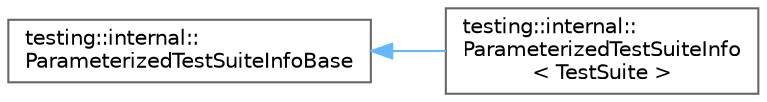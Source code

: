 digraph "Graphical Class Hierarchy"
{
 // LATEX_PDF_SIZE
  bgcolor="transparent";
  edge [fontname=Helvetica,fontsize=10,labelfontname=Helvetica,labelfontsize=10];
  node [fontname=Helvetica,fontsize=10,shape=box,height=0.2,width=0.4];
  rankdir="LR";
  Node0 [id="Node000000",label="testing::internal::\lParameterizedTestSuiteInfoBase",height=0.2,width=0.4,color="grey40", fillcolor="white", style="filled",URL="$classtesting_1_1internal_1_1ParameterizedTestSuiteInfoBase.html",tooltip=" "];
  Node0 -> Node1 [id="edge483_Node000000_Node000001",dir="back",color="steelblue1",style="solid",tooltip=" "];
  Node1 [id="Node000001",label="testing::internal::\lParameterizedTestSuiteInfo\l\< TestSuite \>",height=0.2,width=0.4,color="grey40", fillcolor="white", style="filled",URL="$classtesting_1_1internal_1_1ParameterizedTestSuiteInfo.html",tooltip=" "];
}
